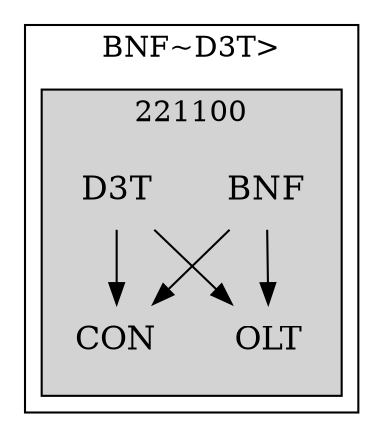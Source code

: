 strict digraph FirstlevelCluster {
	labelloc = "t";
	compound = false;
	subgraph cluster_0 {
	label= "BNF~D3T>";
		subgraph	cluster_2 {
		label = "221100";
			style = filled;
			node	[label = CON, shape = plaintext, fontsize = 16] CON2;
			node	[label = BNF, shape = plaintext, fontsize = 16] BNF2;
			node	[label = D3T, shape = plaintext, fontsize = 16] D3T2;
			node	[label = OLT, shape = plaintext, fontsize = 16] OLT2;
			BNF2->CON2;BNF2->OLT2;D3T2->CON2;D3T2->OLT2;			}
}}